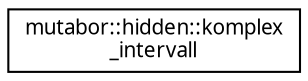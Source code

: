 digraph "Grafische Darstellung der Klassenhierarchie"
{
  edge [fontname="Sans",fontsize="10",labelfontname="Sans",labelfontsize="10"];
  node [fontname="Sans",fontsize="10",shape=record];
  rankdir="LR";
  Node0 [label="mutabor::hidden::komplex\l_intervall",height=0.2,width=0.4,color="black", fillcolor="white", style="filled",URL="$da/dd2/structmutabor_1_1hidden_1_1komplex__intervall.html"];
}
